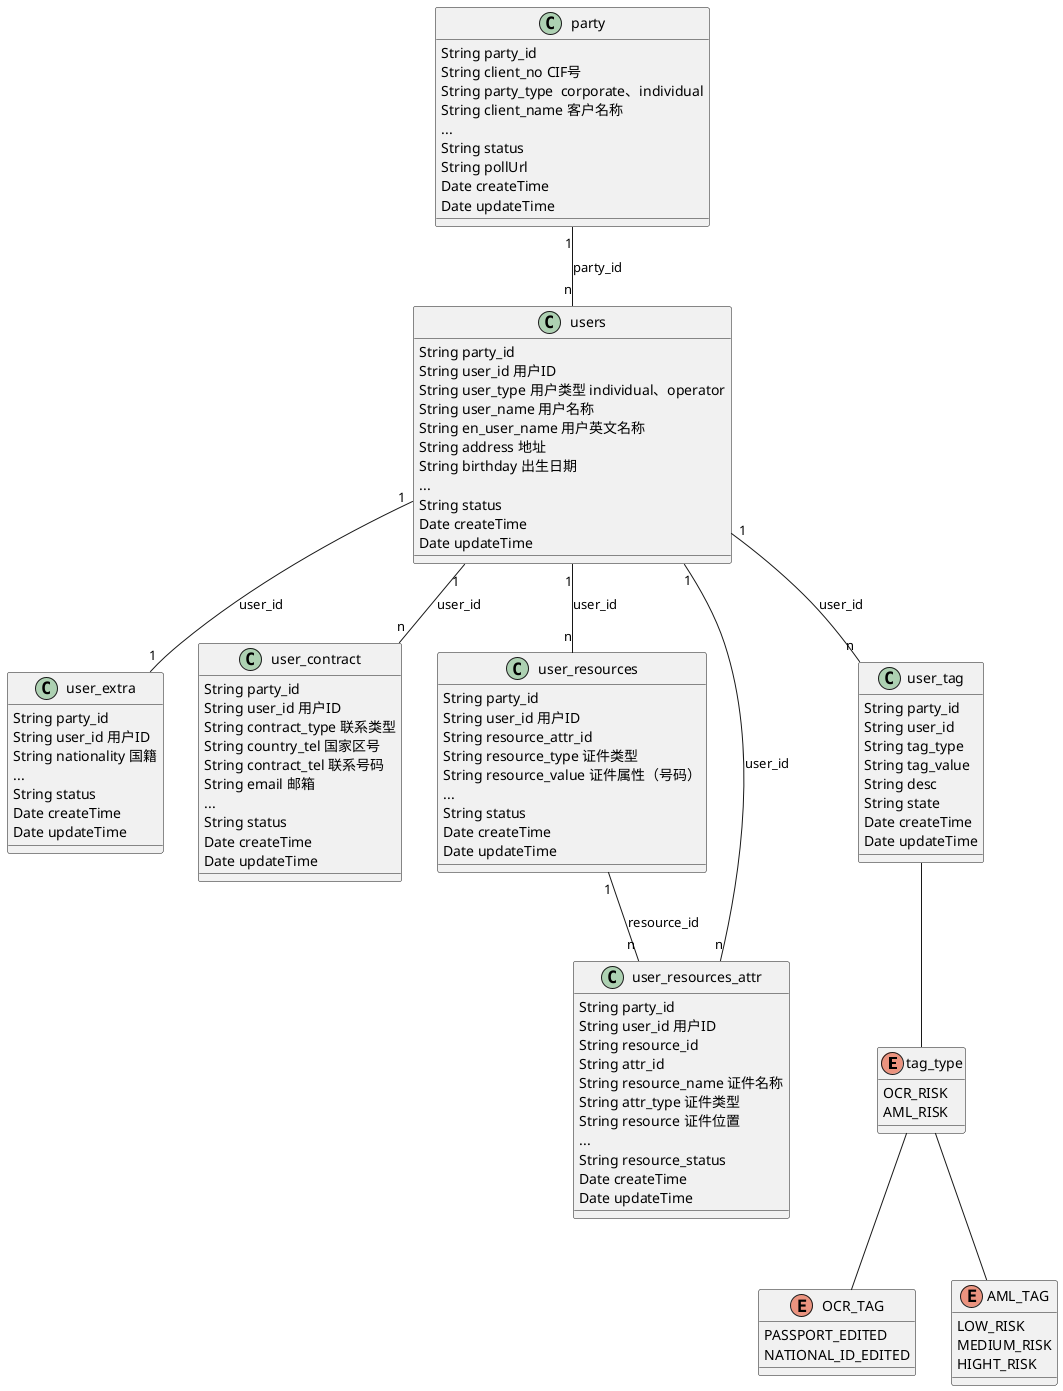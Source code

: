 @startuml
'https://plantuml.com/object-diagram

enum tag_type{
    OCR_RISK
    AML_RISK
}

enum OCR_TAG{
    PASSPORT_EDITED
    NATIONAL_ID_EDITED
}

enum AML_TAG{
    LOW_RISK
    MEDIUM_RISK
    HIGHT_RISK
}

class party{
    String party_id
    String client_no CIF号
    String party_type  corporate、individual
    String client_name 客户名称
   	...
    String status
    String pollUrl
    Date createTime
    Date updateTime
}

class users{
    String party_id
    String user_id 用户ID
    String user_type 用户类型 individual、operator
    String user_name 用户名称
    String en_user_name 用户英文名称
    String address 地址
    String birthday 出生日期
    ...
    String status
    Date createTime
    Date updateTime
}

class user_extra{
    String party_id
    String user_id 用户ID
    String nationality 国籍
    ...
    String status
    Date createTime
    Date updateTime
}

class user_contract{
    String party_id
    String user_id 用户ID
    String contract_type 联系类型
    String country_tel 国家区号
    String contract_tel 联系号码
    String email 邮箱
    ...
    String status
    Date createTime
    Date updateTime
}

class user_resources{
    String party_id
    String user_id 用户ID
    String resource_attr_id
    String resource_type 证件类型
    String resource_value 证件属性（号码）
    ...
    String status
    Date createTime
    Date updateTime
}

class user_resources_attr{
    String party_id
    String user_id 用户ID
    String resource_id
    String attr_id
    String resource_name 证件名称
    String attr_type 证件类型
    String resource 证件位置
    ...
    String resource_status
    Date createTime
    Date updateTime
}

class user_tag{
    String party_id
    String user_id
    String tag_type
    String tag_value
    String desc
    String state
    Date createTime
    Date updateTime
}

party "1" -- "n" users : party_id
users "1" -- "1" user_extra : user_id
users "1" -- "n" user_contract : user_id
users "1" -- "n" user_resources : user_id
user_resources "1" -- "n" user_resources_attr : resource_id
users "1" -- "n" user_resources_attr : user_id
users "1" -- "n" user_tag : user_id
user_tag -- tag_type
tag_type -- AML_TAG
tag_type -- OCR_TAG
@enduml
